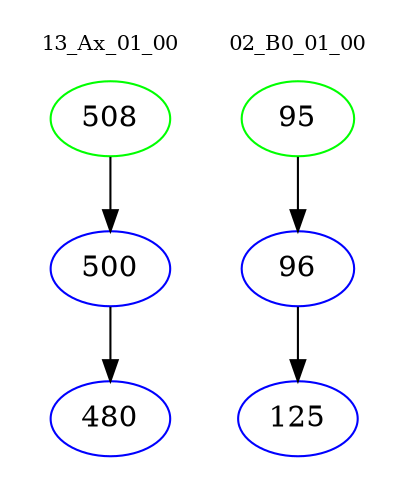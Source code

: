 digraph{
subgraph cluster_0 {
color = white
label = "13_Ax_01_00";
fontsize=10;
T0_508 [label="508", color="green"]
T0_508 -> T0_500 [color="black"]
T0_500 [label="500", color="blue"]
T0_500 -> T0_480 [color="black"]
T0_480 [label="480", color="blue"]
}
subgraph cluster_1 {
color = white
label = "02_B0_01_00";
fontsize=10;
T1_95 [label="95", color="green"]
T1_95 -> T1_96 [color="black"]
T1_96 [label="96", color="blue"]
T1_96 -> T1_125 [color="black"]
T1_125 [label="125", color="blue"]
}
}
